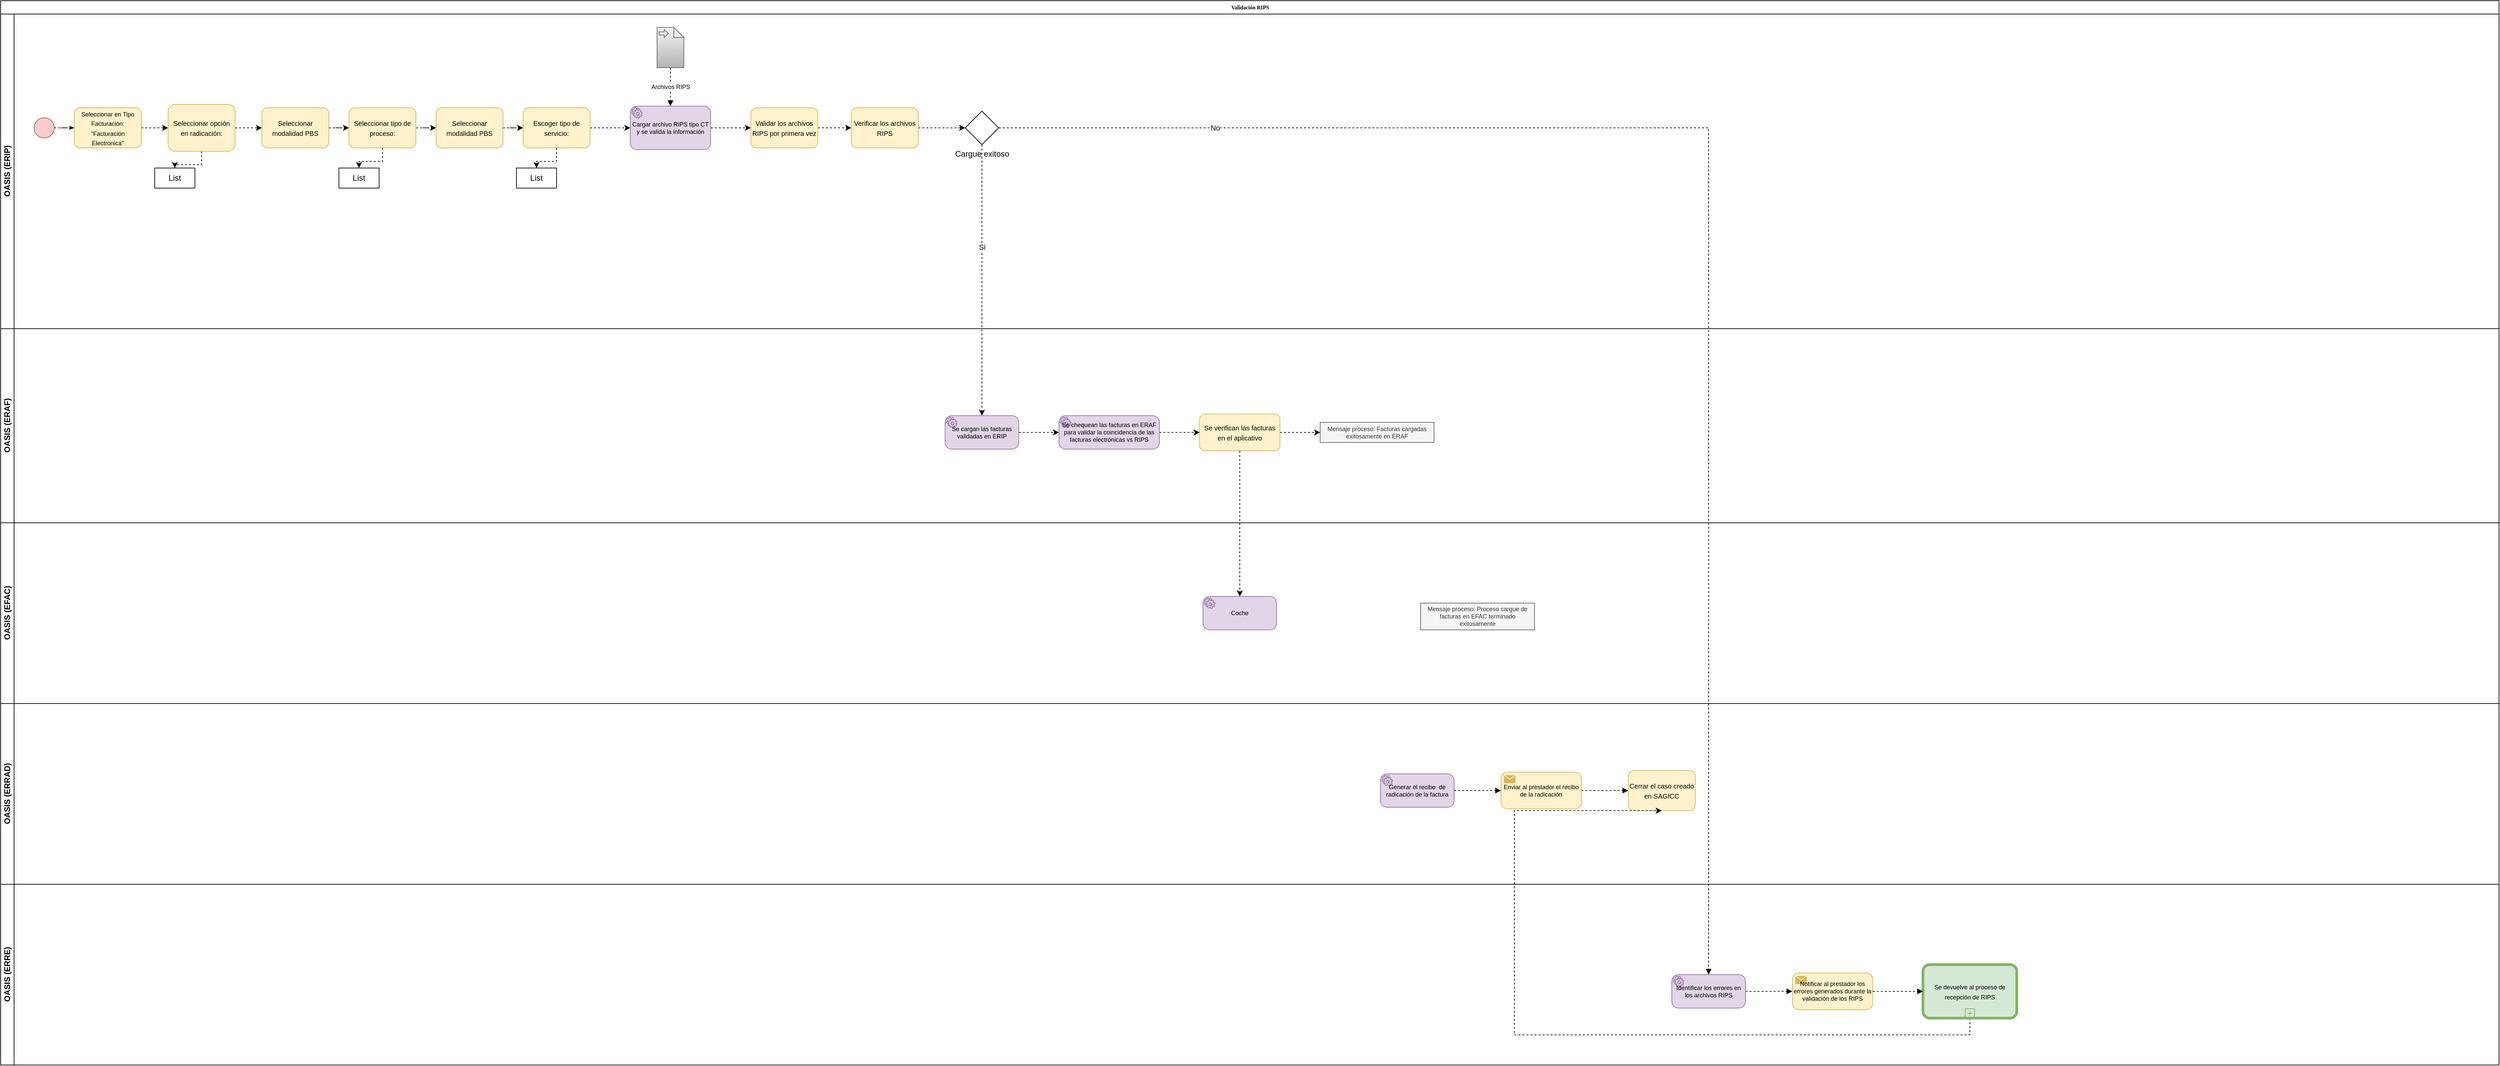 <mxfile compressed="true" version="20.8.20" type="github"><diagram name="Validación de RIPS" id="c7488fd3-1785-93aa-aadb-54a6760d102a"><mxGraphModel dx="1244" dy="581" grid="1" gridSize="10" guides="1" tooltips="1" connect="1" arrows="1" fold="1" page="1" pageScale="1" pageWidth="4681" pageHeight="3300" background="none" math="0" shadow="0"><root><mxCell id="0"/><mxCell id="1" parent="0"/><mxCell id="2b4e8129b02d487f-1" value="Validación RIPS" style="swimlane;html=1;childLayout=stackLayout;horizontal=1;startSize=20;horizontalStack=0;rounded=0;shadow=0;labelBackgroundColor=none;strokeWidth=1;fontFamily=Verdana;fontSize=8;align=center;" parent="1" vertex="1"><mxGeometry x="10" y="10" width="3730" height="1590" as="geometry"/></mxCell><mxCell id="2b4e8129b02d487f-2" value="OASIS (ERIP)" style="swimlane;html=1;startSize=20;horizontal=0;" parent="2b4e8129b02d487f-1" vertex="1"><mxGeometry y="20" width="3730" height="470" as="geometry"/></mxCell><mxCell id="2b4e8129b02d487f-18" style="edgeStyle=orthogonalEdgeStyle;rounded=0;html=1;labelBackgroundColor=none;startArrow=none;startFill=0;startSize=5;endArrow=classicThin;endFill=1;endSize=5;jettySize=auto;orthogonalLoop=1;strokeWidth=1;fontFamily=Verdana;fontSize=8;dashed=1;exitX=1;exitY=0.5;exitDx=0;exitDy=0;" parent="2b4e8129b02d487f-2" source="2b4e8129b02d487f-5" target="2b4e8129b02d487f-6" edge="1"><mxGeometry relative="1" as="geometry"><mxPoint x="80" y="160" as="sourcePoint"/></mxGeometry></mxCell><mxCell id="2b4e8129b02d487f-5" value="" style="ellipse;whiteSpace=wrap;html=1;rounded=0;shadow=0;labelBackgroundColor=none;strokeWidth=1;fontFamily=Verdana;fontSize=8;align=center;fillColor=#f8cecc;strokeColor=#b85450;" parent="2b4e8129b02d487f-2" vertex="1"><mxGeometry x="50" y="155" width="30" height="30" as="geometry"/></mxCell><mxCell id="Vx50aO-jmptsuge46lNL-2" style="edgeStyle=orthogonalEdgeStyle;rounded=0;orthogonalLoop=1;jettySize=auto;html=1;dashed=1;fontFamily=Helvetica;fontSize=9;entryX=0;entryY=0.5;entryDx=0;entryDy=0;" parent="2b4e8129b02d487f-2" source="2b4e8129b02d487f-6" target="Vx50aO-jmptsuge46lNL-3" edge="1"><mxGeometry relative="1" as="geometry"><mxPoint x="270" y="160" as="targetPoint"/></mxGeometry></mxCell><mxCell id="2b4e8129b02d487f-6" value="&lt;font style=&quot;font-size: 9px;&quot;&gt;Seleccionar en Tipo Facturación:&lt;br style=&quot;&quot;&gt;&quot;Facturación Electronica&quot;&lt;/font&gt;" style="rounded=1;whiteSpace=wrap;html=1;shadow=0;labelBackgroundColor=none;strokeWidth=1;fontFamily=Helvetica;fontSize=12;align=center;fillColor=#fff2cc;strokeColor=#d6b656;" parent="2b4e8129b02d487f-2" vertex="1"><mxGeometry x="110" y="140" width="100" height="60" as="geometry"/></mxCell><mxCell id="Vx50aO-jmptsuge46lNL-5" style="edgeStyle=orthogonalEdgeStyle;rounded=0;orthogonalLoop=1;jettySize=auto;html=1;dashed=1;fontFamily=Helvetica;fontSize=9;startArrow=none;" parent="2b4e8129b02d487f-2" edge="1"><mxGeometry relative="1" as="geometry"><mxPoint x="380" y="275" as="targetPoint"/><mxPoint x="380" y="275" as="sourcePoint"/></mxGeometry></mxCell><mxCell id="Vx50aO-jmptsuge46lNL-16" style="edgeStyle=orthogonalEdgeStyle;rounded=0;orthogonalLoop=1;jettySize=auto;html=1;dashed=1;fontFamily=Helvetica;fontSize=9;" parent="2b4e8129b02d487f-2" source="Vx50aO-jmptsuge46lNL-3" target="Vx50aO-jmptsuge46lNL-11" edge="1"><mxGeometry relative="1" as="geometry"/></mxCell><mxCell id="Qf04M64RglZdBMEQzayg-21" style="edgeStyle=orthogonalEdgeStyle;rounded=0;orthogonalLoop=1;jettySize=auto;html=1;entryX=0.5;entryY=0;entryDx=0;entryDy=0;dashed=1;" parent="2b4e8129b02d487f-2" source="Vx50aO-jmptsuge46lNL-3" target="Qf04M64RglZdBMEQzayg-17" edge="1"><mxGeometry relative="1" as="geometry"/></mxCell><mxCell id="Vx50aO-jmptsuge46lNL-3" value="&lt;font size=&quot;1&quot;&gt;Seleccionar opción en radicación:&lt;br&gt;&lt;/font&gt;" style="rounded=1;whiteSpace=wrap;html=1;shadow=0;labelBackgroundColor=none;strokeWidth=1;fontFamily=Helvetica;fontSize=12;align=center;fillColor=#fff2cc;strokeColor=#d6b656;" parent="2b4e8129b02d487f-2" vertex="1"><mxGeometry x="250" y="135" width="100" height="70" as="geometry"/></mxCell><mxCell id="Qf04M64RglZdBMEQzayg-46" style="edgeStyle=orthogonalEdgeStyle;rounded=0;orthogonalLoop=1;jettySize=auto;html=1;dashed=1;" parent="2b4e8129b02d487f-2" source="Vx50aO-jmptsuge46lNL-6" target="Vx50aO-jmptsuge46lNL-8" edge="1"><mxGeometry relative="1" as="geometry"/></mxCell><mxCell id="Vx50aO-jmptsuge46lNL-6" value="&lt;font size=&quot;1&quot;&gt;Seleccionar modalidad PBS&lt;/font&gt;" style="rounded=1;whiteSpace=wrap;html=1;shadow=0;labelBackgroundColor=none;strokeWidth=1;fontFamily=Helvetica;fontSize=12;align=center;fillColor=#fff2cc;strokeColor=#d6b656;" parent="2b4e8129b02d487f-2" vertex="1"><mxGeometry x="650" y="140" width="100" height="60" as="geometry"/></mxCell><mxCell id="Qf04M64RglZdBMEQzayg-14" style="edgeStyle=orthogonalEdgeStyle;rounded=0;orthogonalLoop=1;jettySize=auto;html=1;entryX=0.5;entryY=0;entryDx=0;entryDy=0;dashed=1;" parent="2b4e8129b02d487f-2" source="Vx50aO-jmptsuge46lNL-8" target="Qf04M64RglZdBMEQzayg-1" edge="1"><mxGeometry relative="1" as="geometry"/></mxCell><mxCell id="Qf04M64RglZdBMEQzayg-50" style="edgeStyle=orthogonalEdgeStyle;rounded=0;orthogonalLoop=1;jettySize=auto;html=1;entryX=0;entryY=0.5;entryDx=0;entryDy=0;entryPerimeter=0;dashed=1;" parent="2b4e8129b02d487f-2" source="Vx50aO-jmptsuge46lNL-8" target="Vx50aO-jmptsuge46lNL-10" edge="1"><mxGeometry relative="1" as="geometry"/></mxCell><mxCell id="Vx50aO-jmptsuge46lNL-8" value="&lt;font size=&quot;1&quot;&gt;Escoger tipo de servicio:&lt;br&gt;&lt;/font&gt;&lt;blockquote style=&quot;margin: 0 0 0 40px; border: none; padding: 0px;&quot;&gt;&lt;/blockquote&gt;&lt;blockquote style=&quot;margin: 0 0 0 40px; border: none; padding: 0px;&quot;&gt;&lt;/blockquote&gt;&lt;blockquote style=&quot;margin: 0 0 0 40px; border: none; padding: 0px;&quot;&gt;&lt;/blockquote&gt;&lt;blockquote style=&quot;margin: 0 0 0 40px; border: none; padding: 0px;&quot;&gt;&lt;/blockquote&gt;&lt;blockquote style=&quot;margin: 0 0 0 40px; border: none; padding: 0px;&quot;&gt;&lt;/blockquote&gt;" style="rounded=1;whiteSpace=wrap;html=1;shadow=0;labelBackgroundColor=none;strokeWidth=1;fontFamily=Helvetica;fontSize=12;align=center;fillColor=#fff2cc;strokeColor=#d6b656;" parent="2b4e8129b02d487f-2" vertex="1"><mxGeometry x="780" y="140" width="100" height="60" as="geometry"/></mxCell><mxCell id="Qf04M64RglZdBMEQzayg-51" style="edgeStyle=orthogonalEdgeStyle;rounded=0;orthogonalLoop=1;jettySize=auto;html=1;entryX=0;entryY=0.5;entryDx=0;entryDy=0;dashed=1;" parent="2b4e8129b02d487f-2" source="Vx50aO-jmptsuge46lNL-10" target="Qf04M64RglZdBMEQzayg-36" edge="1"><mxGeometry relative="1" as="geometry"><mxPoint x="1100" y="170" as="targetPoint"/></mxGeometry></mxCell><mxCell id="Vx50aO-jmptsuge46lNL-10" value="Cargar archivo RIPS tipo CT y se valida la información" style="points=[[0.25,0,0],[0.5,0,0],[0.75,0,0],[1,0.25,0],[1,0.5,0],[1,0.75,0],[0.75,1,0],[0.5,1,0],[0.25,1,0],[0,0.75,0],[0,0.5,0],[0,0.25,0]];shape=mxgraph.bpmn.task;whiteSpace=wrap;rectStyle=rounded;size=10;html=1;taskMarker=service;fontFamily=Helvetica;fontSize=9;fillColor=#e1d5e7;strokeColor=#9673a6;" parent="2b4e8129b02d487f-2" vertex="1"><mxGeometry x="940" y="137.5" width="120" height="65" as="geometry"/></mxCell><mxCell id="Vx50aO-jmptsuge46lNL-17" style="edgeStyle=orthogonalEdgeStyle;rounded=0;orthogonalLoop=1;jettySize=auto;html=1;entryX=0;entryY=0.5;entryDx=0;entryDy=0;dashed=1;fontFamily=Helvetica;fontSize=9;" parent="2b4e8129b02d487f-2" source="Vx50aO-jmptsuge46lNL-11" target="Vx50aO-jmptsuge46lNL-27" edge="1"><mxGeometry relative="1" as="geometry"><mxPoint x="640" y="170" as="targetPoint"/></mxGeometry></mxCell><mxCell id="Vx50aO-jmptsuge46lNL-11" value="&lt;font size=&quot;1&quot;&gt;Seleccionar modalidad PBS&lt;/font&gt;" style="rounded=1;whiteSpace=wrap;html=1;shadow=0;labelBackgroundColor=none;strokeWidth=1;fontFamily=Helvetica;fontSize=12;align=center;fillColor=#fff2cc;strokeColor=#d6b656;" parent="2b4e8129b02d487f-2" vertex="1"><mxGeometry x="390" y="140" width="100" height="60" as="geometry"/></mxCell><mxCell id="Qf04M64RglZdBMEQzayg-30" style="edgeStyle=orthogonalEdgeStyle;rounded=0;orthogonalLoop=1;jettySize=auto;html=1;dashed=1;" parent="2b4e8129b02d487f-2" source="Vx50aO-jmptsuge46lNL-27" target="Qf04M64RglZdBMEQzayg-22" edge="1"><mxGeometry relative="1" as="geometry"/></mxCell><mxCell id="Qf04M64RglZdBMEQzayg-45" style="edgeStyle=orthogonalEdgeStyle;rounded=0;orthogonalLoop=1;jettySize=auto;html=1;exitX=1;exitY=0.5;exitDx=0;exitDy=0;dashed=1;" parent="2b4e8129b02d487f-2" source="Vx50aO-jmptsuge46lNL-27" target="Vx50aO-jmptsuge46lNL-6" edge="1"><mxGeometry relative="1" as="geometry"/></mxCell><mxCell id="Vx50aO-jmptsuge46lNL-27" value="&lt;font size=&quot;1&quot;&gt;Seleccionar tipo de proceso:&lt;/font&gt;" style="rounded=1;whiteSpace=wrap;html=1;shadow=0;labelBackgroundColor=none;strokeWidth=1;fontFamily=Helvetica;fontSize=12;align=center;fillColor=#fff2cc;strokeColor=#d6b656;" parent="2b4e8129b02d487f-2" vertex="1"><mxGeometry x="520" y="140" width="100" height="60" as="geometry"/></mxCell><mxCell id="Qf04M64RglZdBMEQzayg-1" value="List" style="swimlane;fontStyle=0;childLayout=stackLayout;horizontal=1;startSize=30;horizontalStack=0;resizeParent=1;resizeParentMax=0;resizeLast=0;collapsible=1;marginBottom=0;whiteSpace=wrap;html=1;" parent="2b4e8129b02d487f-2" vertex="1" collapsed="1"><mxGeometry x="770" y="230" width="60" height="30" as="geometry"><mxRectangle x="770" y="230" width="120" height="240" as="alternateBounds"/></mxGeometry></mxCell><mxCell id="Qf04M64RglZdBMEQzayg-2" value="Urgencias" style="text;strokeColor=none;fillColor=none;align=left;verticalAlign=middle;spacingLeft=4;spacingRight=4;overflow=hidden;points=[[0,0.5],[1,0.5]];portConstraint=eastwest;rotatable=0;whiteSpace=wrap;html=1;" parent="Qf04M64RglZdBMEQzayg-1" vertex="1"><mxGeometry y="30" width="120" height="30" as="geometry"/></mxCell><mxCell id="Qf04M64RglZdBMEQzayg-3" value="Hospitalización" style="text;strokeColor=none;fillColor=none;align=left;verticalAlign=middle;spacingLeft=4;spacingRight=4;overflow=hidden;points=[[0,0.5],[1,0.5]];portConstraint=eastwest;rotatable=0;whiteSpace=wrap;html=1;" parent="Qf04M64RglZdBMEQzayg-1" vertex="1"><mxGeometry y="60" width="120" height="30" as="geometry"/></mxCell><mxCell id="Qf04M64RglZdBMEQzayg-4" value="Ambulatorio" style="text;strokeColor=none;fillColor=none;align=left;verticalAlign=middle;spacingLeft=4;spacingRight=4;overflow=hidden;points=[[0,0.5],[1,0.5]];portConstraint=eastwest;rotatable=0;whiteSpace=wrap;html=1;" parent="Qf04M64RglZdBMEQzayg-1" vertex="1"><mxGeometry y="90" width="120" height="30" as="geometry"/></mxCell><mxCell id="Qf04M64RglZdBMEQzayg-13" value="UCI" style="text;strokeColor=none;fillColor=none;align=left;verticalAlign=middle;spacingLeft=4;spacingRight=4;overflow=hidden;points=[[0,0.5],[1,0.5]];portConstraint=eastwest;rotatable=0;whiteSpace=wrap;html=1;" parent="Qf04M64RglZdBMEQzayg-1" vertex="1"><mxGeometry y="120" width="120" height="30" as="geometry"/></mxCell><mxCell id="Qf04M64RglZdBMEQzayg-12" value="Unificada" style="text;strokeColor=none;fillColor=none;align=left;verticalAlign=middle;spacingLeft=4;spacingRight=4;overflow=hidden;points=[[0,0.5],[1,0.5]];portConstraint=eastwest;rotatable=0;whiteSpace=wrap;html=1;" parent="Qf04M64RglZdBMEQzayg-1" vertex="1"><mxGeometry y="150" width="120" height="30" as="geometry"/></mxCell><mxCell id="Qf04M64RglZdBMEQzayg-11" value="Domiciliario" style="text;strokeColor=none;fillColor=none;align=left;verticalAlign=middle;spacingLeft=4;spacingRight=4;overflow=hidden;points=[[0,0.5],[1,0.5]];portConstraint=eastwest;rotatable=0;whiteSpace=wrap;html=1;" parent="Qf04M64RglZdBMEQzayg-1" vertex="1"><mxGeometry y="180" width="120" height="30" as="geometry"/></mxCell><mxCell id="Qf04M64RglZdBMEQzayg-10" value="Canastas" style="text;strokeColor=none;fillColor=none;align=left;verticalAlign=middle;spacingLeft=4;spacingRight=4;overflow=hidden;points=[[0,0.5],[1,0.5]];portConstraint=eastwest;rotatable=0;whiteSpace=wrap;html=1;" parent="Qf04M64RglZdBMEQzayg-1" vertex="1"><mxGeometry y="210" width="120" height="30" as="geometry"/></mxCell><mxCell id="Qf04M64RglZdBMEQzayg-17" value="List" style="swimlane;fontStyle=0;childLayout=stackLayout;horizontal=1;startSize=30;horizontalStack=0;resizeParent=1;resizeParentMax=0;resizeLast=0;collapsible=1;marginBottom=0;whiteSpace=wrap;html=1;" parent="2b4e8129b02d487f-2" vertex="1" collapsed="1"><mxGeometry x="230" y="230" width="60" height="30" as="geometry"><mxRectangle x="230" y="230" width="140" height="120" as="alternateBounds"/></mxGeometry></mxCell><mxCell id="Qf04M64RglZdBMEQzayg-18" value="OFICINA NO VISADA" style="text;strokeColor=none;fillColor=none;align=left;verticalAlign=middle;spacingLeft=4;spacingRight=4;overflow=hidden;points=[[0,0.5],[1,0.5]];portConstraint=eastwest;rotatable=0;whiteSpace=wrap;html=1;" parent="Qf04M64RglZdBMEQzayg-17" vertex="1"><mxGeometry y="30" width="140" height="30" as="geometry"/></mxCell><mxCell id="Qf04M64RglZdBMEQzayg-19" value="OFICINA" style="text;strokeColor=none;fillColor=none;align=left;verticalAlign=middle;spacingLeft=4;spacingRight=4;overflow=hidden;points=[[0,0.5],[1,0.5]];portConstraint=eastwest;rotatable=0;whiteSpace=wrap;html=1;" parent="Qf04M64RglZdBMEQzayg-17" vertex="1"><mxGeometry y="60" width="140" height="30" as="geometry"/></mxCell><mxCell id="Qf04M64RglZdBMEQzayg-20" value="FACTURA NO VISADA" style="text;strokeColor=none;fillColor=none;align=left;verticalAlign=middle;spacingLeft=4;spacingRight=4;overflow=hidden;points=[[0,0.5],[1,0.5]];portConstraint=eastwest;rotatable=0;whiteSpace=wrap;html=1;" parent="Qf04M64RglZdBMEQzayg-17" vertex="1"><mxGeometry y="90" width="140" height="30" as="geometry"/></mxCell><mxCell id="Qf04M64RglZdBMEQzayg-22" value="List" style="swimlane;fontStyle=0;childLayout=stackLayout;horizontal=1;startSize=30;horizontalStack=0;resizeParent=1;resizeParentMax=0;resizeLast=0;collapsible=1;marginBottom=0;whiteSpace=wrap;html=1;" parent="2b4e8129b02d487f-2" vertex="1" collapsed="1"><mxGeometry x="505" y="230" width="60" height="30" as="geometry"><mxRectangle x="505" y="230" width="130" height="150" as="alternateBounds"/></mxGeometry></mxCell><mxCell id="Qf04M64RglZdBMEQzayg-23" value="PRIMERA VEZ" style="text;strokeColor=none;fillColor=none;align=left;verticalAlign=middle;spacingLeft=4;spacingRight=4;overflow=hidden;points=[[0,0.5],[1,0.5]];portConstraint=eastwest;rotatable=0;whiteSpace=wrap;html=1;" parent="Qf04M64RglZdBMEQzayg-22" vertex="1"><mxGeometry y="30" width="130" height="30" as="geometry"/></mxCell><mxCell id="Qf04M64RglZdBMEQzayg-24" value="VERIFICACIÓN" style="text;strokeColor=none;fillColor=none;align=left;verticalAlign=middle;spacingLeft=4;spacingRight=4;overflow=hidden;points=[[0,0.5],[1,0.5]];portConstraint=eastwest;rotatable=0;whiteSpace=wrap;html=1;" parent="Qf04M64RglZdBMEQzayg-22" vertex="1"><mxGeometry y="60" width="130" height="30" as="geometry"/></mxCell><mxCell id="Qf04M64RglZdBMEQzayg-25" value="DEVOLUCIÓN" style="text;strokeColor=none;fillColor=none;align=left;verticalAlign=middle;spacingLeft=4;spacingRight=4;overflow=hidden;points=[[0,0.5],[1,0.5]];portConstraint=eastwest;rotatable=0;whiteSpace=wrap;html=1;" parent="Qf04M64RglZdBMEQzayg-22" vertex="1"><mxGeometry y="90" width="130" height="30" as="geometry"/></mxCell><mxCell id="Qf04M64RglZdBMEQzayg-26" value="ANTICIPO" style="text;strokeColor=none;fillColor=none;align=left;verticalAlign=middle;spacingLeft=4;spacingRight=4;overflow=hidden;points=[[0,0.5],[1,0.5]];portConstraint=eastwest;rotatable=0;whiteSpace=wrap;html=1;" parent="Qf04M64RglZdBMEQzayg-22" vertex="1"><mxGeometry y="120" width="130" height="30" as="geometry"/></mxCell><mxCell id="2cUvuNb6GvdLBNsSZaEv-6" style="edgeStyle=orthogonalEdgeStyle;rounded=0;orthogonalLoop=1;jettySize=auto;html=1;dashed=1;strokeColor=default;startArrow=none;startFill=0;endArrow=classic;endFill=1;" parent="2b4e8129b02d487f-2" source="Qf04M64RglZdBMEQzayg-36" target="Qf04M64RglZdBMEQzayg-43" edge="1"><mxGeometry relative="1" as="geometry"/></mxCell><mxCell id="Qf04M64RglZdBMEQzayg-36" value="&lt;font size=&quot;1&quot;&gt;Validar los archivos RIPS por primera vez&lt;/font&gt;" style="rounded=1;whiteSpace=wrap;html=1;shadow=0;labelBackgroundColor=none;strokeWidth=1;fontFamily=Helvetica;fontSize=12;align=center;fillColor=#fff2cc;strokeColor=#d6b656;" parent="2b4e8129b02d487f-2" vertex="1"><mxGeometry x="1120" y="140" width="100" height="60" as="geometry"/></mxCell><mxCell id="2cUvuNb6GvdLBNsSZaEv-7" style="edgeStyle=orthogonalEdgeStyle;rounded=0;orthogonalLoop=1;jettySize=auto;html=1;dashed=1;strokeColor=default;startArrow=none;startFill=0;endArrow=classic;endFill=1;entryX=0;entryY=0.5;entryDx=0;entryDy=0;entryPerimeter=0;" parent="2b4e8129b02d487f-2" source="Qf04M64RglZdBMEQzayg-43" target="Qf04M64RglZdBMEQzayg-53" edge="1"><mxGeometry relative="1" as="geometry"><mxPoint x="1430" y="170" as="targetPoint"/></mxGeometry></mxCell><mxCell id="Qf04M64RglZdBMEQzayg-43" value="&lt;font size=&quot;1&quot;&gt;Verificar los archivos RIPS&lt;/font&gt;" style="rounded=1;whiteSpace=wrap;html=1;shadow=0;labelBackgroundColor=none;strokeWidth=1;fontFamily=Helvetica;fontSize=12;align=center;fillColor=#fff2cc;strokeColor=#d6b656;" parent="2b4e8129b02d487f-2" vertex="1"><mxGeometry x="1270" y="140" width="100" height="60" as="geometry"/></mxCell><mxCell id="Qf04M64RglZdBMEQzayg-53" value="Cargue exitoso" style="points=[[0.25,0.25,0],[0.5,0,0],[0.75,0.25,0],[1,0.5,0],[0.75,0.75,0],[0.5,1,0],[0.25,0.75,0],[0,0.5,0]];shape=mxgraph.bpmn.gateway2;html=1;verticalLabelPosition=bottom;labelBackgroundColor=#ffffff;verticalAlign=top;align=center;perimeter=rhombusPerimeter;outlineConnect=0;outline=none;symbol=none;" parent="2b4e8129b02d487f-2" vertex="1"><mxGeometry x="1440" y="145" width="50" height="50" as="geometry"/></mxCell><mxCell id="Qf04M64RglZdBMEQzayg-87" value="Archivos RIPS" style="edgeStyle=orthogonalEdgeStyle;rounded=0;orthogonalLoop=1;jettySize=auto;html=1;dashed=1;fontSize=9;endArrow=block;endFill=1;" parent="2b4e8129b02d487f-2" source="Qf04M64RglZdBMEQzayg-86" target="Vx50aO-jmptsuge46lNL-10" edge="1"><mxGeometry relative="1" as="geometry"/></mxCell><mxCell id="Qf04M64RglZdBMEQzayg-86" value="" style="shape=mxgraph.bpmn.data;labelPosition=center;verticalLabelPosition=bottom;align=center;verticalAlign=top;whiteSpace=wrap;size=15;html=1;bpmnTransferType=input;fontSize=9;fillColor=#f5f5f5;gradientColor=#b3b3b3;strokeColor=#666666;" parent="2b4e8129b02d487f-2" vertex="1"><mxGeometry x="980" y="20" width="40" height="60" as="geometry"/></mxCell><mxCell id="Qf04M64RglZdBMEQzayg-54" style="edgeStyle=orthogonalEdgeStyle;rounded=0;orthogonalLoop=1;jettySize=auto;html=1;dashed=1;" parent="2b4e8129b02d487f-1" source="Qf04M64RglZdBMEQzayg-53" target="Vx50aO-jmptsuge46lNL-38" edge="1"><mxGeometry relative="1" as="geometry"><mxPoint x="1485" y="460" as="targetPoint"/></mxGeometry></mxCell><mxCell id="Qf04M64RglZdBMEQzayg-56" value="Si" style="edgeLabel;html=1;align=center;verticalAlign=middle;resizable=0;points=[];" parent="Qf04M64RglZdBMEQzayg-54" vertex="1" connectable="0"><mxGeometry x="-0.248" y="3" relative="1" as="geometry"><mxPoint x="-3" as="offset"/></mxGeometry></mxCell><mxCell id="Vx50aO-jmptsuge46lNL-34" value="&lt;font style=&quot;font-size: 12px;&quot;&gt;OASIS (ERAF)&lt;/font&gt;" style="swimlane;startSize=20;horizontal=0;html=1;fontFamily=Helvetica;fontSize=9;" parent="2b4e8129b02d487f-1" vertex="1"><mxGeometry y="490" width="3730" height="290" as="geometry"/></mxCell><mxCell id="fyACaE5IWEtV9gItJphS-1" style="edgeStyle=orthogonalEdgeStyle;rounded=0;orthogonalLoop=1;jettySize=auto;html=1;entryX=0;entryY=0.5;entryDx=0;entryDy=0;entryPerimeter=0;dashed=1;" edge="1" parent="Vx50aO-jmptsuge46lNL-34" source="Vx50aO-jmptsuge46lNL-38" target="1egLQnelc4qZ-zpZyoKj-2"><mxGeometry relative="1" as="geometry"/></mxCell><mxCell id="Vx50aO-jmptsuge46lNL-38" value="Se cargan las facturas validadas en ERIP" style="points=[[0.25,0,0],[0.5,0,0],[0.75,0,0],[1,0.25,0],[1,0.5,0],[1,0.75,0],[0.75,1,0],[0.5,1,0],[0.25,1,0],[0,0.75,0],[0,0.5,0],[0,0.25,0]];shape=mxgraph.bpmn.task;whiteSpace=wrap;rectStyle=rounded;size=10;html=1;taskMarker=service;fontFamily=Helvetica;fontSize=9;fillColor=#e1d5e7;strokeColor=#9673a6;" parent="Vx50aO-jmptsuge46lNL-34" vertex="1"><mxGeometry x="1410" y="130" width="110" height="50" as="geometry"/></mxCell><mxCell id="Vx50aO-jmptsuge46lNL-54" value="Mensaje proceso: Facturas cargadas exitosamente en ERAF" style="text;html=1;align=center;verticalAlign=middle;whiteSpace=wrap;rounded=0;fontSize=9;fontFamily=Helvetica;fillColor=#f5f5f5;fontColor=#333333;strokeColor=#666666;" parent="Vx50aO-jmptsuge46lNL-34" vertex="1"><mxGeometry x="1970" y="140" width="170" height="30" as="geometry"/></mxCell><mxCell id="fyACaE5IWEtV9gItJphS-2" style="edgeStyle=orthogonalEdgeStyle;rounded=0;orthogonalLoop=1;jettySize=auto;html=1;dashed=1;entryX=0;entryY=0.5;entryDx=0;entryDy=0;" edge="1" parent="Vx50aO-jmptsuge46lNL-34" source="1egLQnelc4qZ-zpZyoKj-2" target="1egLQnelc4qZ-zpZyoKj-4"><mxGeometry relative="1" as="geometry"><mxPoint x="1820" y="155" as="targetPoint"/></mxGeometry></mxCell><mxCell id="1egLQnelc4qZ-zpZyoKj-2" value="Se chequean las facturas en ERAF para validar la coincidencia de las facturas electrónicas vs RIPS" style="points=[[0.25,0,0],[0.5,0,0],[0.75,0,0],[1,0.25,0],[1,0.5,0],[1,0.75,0],[0.75,1,0],[0.5,1,0],[0.25,1,0],[0,0.75,0],[0,0.5,0],[0,0.25,0]];shape=mxgraph.bpmn.task;whiteSpace=wrap;rectStyle=rounded;size=10;html=1;taskMarker=service;fontFamily=Helvetica;fontSize=9;fillColor=#e1d5e7;strokeColor=#9673a6;" parent="Vx50aO-jmptsuge46lNL-34" vertex="1"><mxGeometry x="1580" y="130" width="150" height="50" as="geometry"/></mxCell><mxCell id="fyACaE5IWEtV9gItJphS-3" style="edgeStyle=orthogonalEdgeStyle;rounded=0;orthogonalLoop=1;jettySize=auto;html=1;entryX=0;entryY=0.5;entryDx=0;entryDy=0;dashed=1;" edge="1" parent="Vx50aO-jmptsuge46lNL-34" source="1egLQnelc4qZ-zpZyoKj-4" target="Vx50aO-jmptsuge46lNL-54"><mxGeometry relative="1" as="geometry"/></mxCell><mxCell id="1egLQnelc4qZ-zpZyoKj-4" value="&lt;font size=&quot;1&quot;&gt;Se verifican las facturas en el aplicativo&lt;/font&gt;" style="rounded=1;whiteSpace=wrap;html=1;shadow=0;labelBackgroundColor=none;strokeWidth=1;fontFamily=Helvetica;fontSize=12;align=center;fillColor=#fff2cc;strokeColor=#d6b656;" parent="Vx50aO-jmptsuge46lNL-34" vertex="1"><mxGeometry x="1790" y="127.5" width="120" height="55" as="geometry"/></mxCell><mxCell id="Vx50aO-jmptsuge46lNL-35" value="&lt;font style=&quot;font-size: 12px;&quot;&gt;OASIS (EFAC)&lt;/font&gt;" style="swimlane;startSize=20;horizontal=0;html=1;fontFamily=Helvetica;fontSize=9;" parent="2b4e8129b02d487f-1" vertex="1"><mxGeometry y="780" width="3730" height="270" as="geometry"/></mxCell><mxCell id="Qf04M64RglZdBMEQzayg-60" value="Coche" style="points=[[0.25,0,0],[0.5,0,0],[0.75,0,0],[1,0.25,0],[1,0.5,0],[1,0.75,0],[0.75,1,0],[0.5,1,0],[0.25,1,0],[0,0.75,0],[0,0.5,0],[0,0.25,0]];shape=mxgraph.bpmn.task;whiteSpace=wrap;rectStyle=rounded;size=10;html=1;taskMarker=service;fontFamily=Helvetica;fontSize=9;fillColor=#e1d5e7;strokeColor=#9673a6;" parent="Vx50aO-jmptsuge46lNL-35" vertex="1"><mxGeometry x="1795" y="110" width="110" height="50" as="geometry"/></mxCell><mxCell id="Qf04M64RglZdBMEQzayg-65" value="Mensaje proceso: Proceso cargue de facturas en EFAC terminado exitosamente" style="text;html=1;align=center;verticalAlign=middle;whiteSpace=wrap;rounded=0;fontSize=9;fontFamily=Helvetica;fillColor=#f5f5f5;fontColor=#333333;strokeColor=#666666;" parent="Vx50aO-jmptsuge46lNL-35" vertex="1"><mxGeometry x="2120" y="120" width="170" height="40" as="geometry"/></mxCell><mxCell id="Qf04M64RglZdBMEQzayg-94" style="edgeStyle=orthogonalEdgeStyle;rounded=0;orthogonalLoop=1;jettySize=auto;html=1;dashed=1;fontSize=9;endArrow=block;endFill=1;entryX=0.5;entryY=0;entryDx=0;entryDy=0;entryPerimeter=0;" parent="2b4e8129b02d487f-1" source="Qf04M64RglZdBMEQzayg-53" target="Qf04M64RglZdBMEQzayg-82" edge="1"><mxGeometry relative="1" as="geometry"><mxPoint x="2125" y="1530" as="targetPoint"/></mxGeometry></mxCell><mxCell id="2cUvuNb6GvdLBNsSZaEv-5" value="No" style="edgeLabel;html=1;align=center;verticalAlign=middle;resizable=0;points=[];" parent="Qf04M64RglZdBMEQzayg-94" vertex="1" connectable="0"><mxGeometry x="-0.722" relative="1" as="geometry"><mxPoint as="offset"/></mxGeometry></mxCell><mxCell id="Qf04M64RglZdBMEQzayg-67" value="&lt;font style=&quot;font-size: 12px;&quot;&gt;OASIS (ERRAD)&lt;/font&gt;" style="swimlane;startSize=20;horizontal=0;html=1;fontFamily=Helvetica;fontSize=9;" parent="2b4e8129b02d487f-1" vertex="1"><mxGeometry y="1050" width="3730" height="270" as="geometry"/></mxCell><mxCell id="Qf04M64RglZdBMEQzayg-75" style="edgeStyle=orthogonalEdgeStyle;rounded=0;orthogonalLoop=1;jettySize=auto;html=1;entryX=0;entryY=0.5;entryDx=0;entryDy=0;entryPerimeter=0;dashed=1;fontSize=9;endArrow=block;endFill=1;" parent="Qf04M64RglZdBMEQzayg-67" source="Qf04M64RglZdBMEQzayg-69" target="Qf04M64RglZdBMEQzayg-74" edge="1"><mxGeometry relative="1" as="geometry"/></mxCell><mxCell id="Qf04M64RglZdBMEQzayg-69" value="Generar el recibo&amp;nbsp; de radicación de la factura" style="points=[[0.25,0,0],[0.5,0,0],[0.75,0,0],[1,0.25,0],[1,0.5,0],[1,0.75,0],[0.75,1,0],[0.5,1,0],[0.25,1,0],[0,0.75,0],[0,0.5,0],[0,0.25,0]];shape=mxgraph.bpmn.task;whiteSpace=wrap;rectStyle=rounded;size=10;html=1;taskMarker=service;fontFamily=Helvetica;fontSize=9;fillColor=#e1d5e7;strokeColor=#9673a6;" parent="Qf04M64RglZdBMEQzayg-67" vertex="1"><mxGeometry x="2060" y="105" width="110" height="50" as="geometry"/></mxCell><mxCell id="Qf04M64RglZdBMEQzayg-78" style="edgeStyle=orthogonalEdgeStyle;rounded=0;orthogonalLoop=1;jettySize=auto;html=1;dashed=1;fontSize=9;endArrow=block;endFill=1;entryX=0;entryY=0.5;entryDx=0;entryDy=0;" parent="Qf04M64RglZdBMEQzayg-67" source="Qf04M64RglZdBMEQzayg-74" target="Qf04M64RglZdBMEQzayg-79" edge="1"><mxGeometry relative="1" as="geometry"><mxPoint x="2655" y="180" as="targetPoint"/></mxGeometry></mxCell><mxCell id="Qf04M64RglZdBMEQzayg-74" value="Enviar al prestador el recibo de la radicación" style="points=[[0.25,0,0],[0.5,0,0],[0.75,0,0],[1,0.25,0],[1,0.5,0],[1,0.75,0],[0.75,1,0],[0.5,1,0],[0.25,1,0],[0,0.75,0],[0,0.5,0],[0,0.25,0]];shape=mxgraph.bpmn.task;whiteSpace=wrap;rectStyle=rounded;size=10;html=1;taskMarker=send;fontSize=9;fillColor=#fff2cc;strokeColor=#d6b656;" parent="Qf04M64RglZdBMEQzayg-67" vertex="1"><mxGeometry x="2240" y="102.5" width="120" height="55" as="geometry"/></mxCell><mxCell id="Qf04M64RglZdBMEQzayg-79" value="&lt;font size=&quot;1&quot;&gt;Cerrar el caso creado en SAGICC&lt;/font&gt;" style="rounded=1;whiteSpace=wrap;html=1;shadow=0;labelBackgroundColor=none;strokeWidth=1;fontFamily=Helvetica;fontSize=12;align=center;fillColor=#fff2cc;strokeColor=#d6b656;" parent="Qf04M64RglZdBMEQzayg-67" vertex="1"><mxGeometry x="2430" y="100" width="100" height="60" as="geometry"/></mxCell><mxCell id="2cUvuNb6GvdLBNsSZaEv-10" style="edgeStyle=orthogonalEdgeStyle;rounded=0;orthogonalLoop=1;jettySize=auto;html=1;entryX=0.5;entryY=1;entryDx=0;entryDy=0;dashed=1;strokeColor=default;startArrow=none;startFill=0;endArrow=classic;endFill=1;" parent="2b4e8129b02d487f-1" source="Qf04M64RglZdBMEQzayg-58" target="Qf04M64RglZdBMEQzayg-79" edge="1"><mxGeometry relative="1" as="geometry"><Array as="points"><mxPoint x="2940" y="1545"/><mxPoint x="2260" y="1545"/></Array></mxGeometry></mxCell><mxCell id="Qf04M64RglZdBMEQzayg-80" value="&lt;font style=&quot;font-size: 12px;&quot;&gt;OASIS (ERRE)&lt;/font&gt;" style="swimlane;startSize=20;horizontal=0;html=1;fontFamily=Helvetica;fontSize=9;" parent="2b4e8129b02d487f-1" vertex="1"><mxGeometry y="1320" width="3730" height="270" as="geometry"/></mxCell><mxCell id="Qf04M64RglZdBMEQzayg-81" style="edgeStyle=orthogonalEdgeStyle;rounded=0;orthogonalLoop=1;jettySize=auto;html=1;entryX=0;entryY=0.5;entryDx=0;entryDy=0;entryPerimeter=0;dashed=1;fontSize=9;endArrow=block;endFill=1;" parent="Qf04M64RglZdBMEQzayg-80" source="Qf04M64RglZdBMEQzayg-82" target="Qf04M64RglZdBMEQzayg-84" edge="1"><mxGeometry relative="1" as="geometry"/></mxCell><mxCell id="Qf04M64RglZdBMEQzayg-82" value="Identificar los errores en los archivos RIPS" style="points=[[0.25,0,0],[0.5,0,0],[0.75,0,0],[1,0.25,0],[1,0.5,0],[1,0.75,0],[0.75,1,0],[0.5,1,0],[0.25,1,0],[0,0.75,0],[0,0.5,0],[0,0.25,0]];shape=mxgraph.bpmn.task;whiteSpace=wrap;rectStyle=rounded;size=10;html=1;taskMarker=service;fontFamily=Helvetica;fontSize=9;fillColor=#e1d5e7;strokeColor=#9673a6;" parent="Qf04M64RglZdBMEQzayg-80" vertex="1"><mxGeometry x="2495" y="135" width="110" height="50" as="geometry"/></mxCell><mxCell id="Qf04M64RglZdBMEQzayg-84" value="Notificar al prestador los errores generados durante la validación de los RIPS" style="points=[[0.25,0,0],[0.5,0,0],[0.75,0,0],[1,0.25,0],[1,0.5,0],[1,0.75,0],[0.75,1,0],[0.5,1,0],[0.25,1,0],[0,0.75,0],[0,0.5,0],[0,0.25,0]];shape=mxgraph.bpmn.task;whiteSpace=wrap;rectStyle=rounded;size=10;html=1;taskMarker=send;fontSize=9;fillColor=#fff2cc;strokeColor=#d6b656;" parent="Qf04M64RglZdBMEQzayg-80" vertex="1"><mxGeometry x="2675" y="132.5" width="120" height="55" as="geometry"/></mxCell><UserObject label="&lt;font style=&quot;font-size: 9px;&quot;&gt;Se devuelve al proceso de recepción de RIPS&lt;/font&gt;" link="https://app.diagrams.net/#Hkevinjporto%2FDiagramas-de-procesos%2Fmain%2FDiagrama_recepci%C3%B3n_RIPS" id="Qf04M64RglZdBMEQzayg-58"><mxCell style="points=[[0.25,0,0],[0.5,0,0],[0.75,0,0],[1,0.25,0],[1,0.5,0],[1,0.75,0],[0.75,1,0],[0.5,1,0],[0.25,1,0],[0,0.75,0],[0,0.5,0],[0,0.25,0]];shape=mxgraph.bpmn.task;whiteSpace=wrap;rectStyle=rounded;size=10;html=1;bpmnShapeType=call;isLoopSub=1;fillColor=#d5e8d4;strokeColor=#82b366;" parent="Qf04M64RglZdBMEQzayg-80" vertex="1"><mxGeometry x="2870" y="120" width="140" height="80" as="geometry"/></mxCell></UserObject><mxCell id="Qf04M64RglZdBMEQzayg-95" style="edgeStyle=orthogonalEdgeStyle;rounded=0;orthogonalLoop=1;jettySize=auto;html=1;entryX=0;entryY=0.5;entryDx=0;entryDy=0;entryPerimeter=0;dashed=1;fontSize=9;endArrow=block;endFill=1;" parent="Qf04M64RglZdBMEQzayg-80" source="Qf04M64RglZdBMEQzayg-84" target="Qf04M64RglZdBMEQzayg-58" edge="1"><mxGeometry relative="1" as="geometry"><Array as="points"/></mxGeometry></mxCell><mxCell id="fyACaE5IWEtV9gItJphS-4" style="edgeStyle=orthogonalEdgeStyle;rounded=0;orthogonalLoop=1;jettySize=auto;html=1;dashed=1;entryX=0.5;entryY=0;entryDx=0;entryDy=0;entryPerimeter=0;" edge="1" parent="2b4e8129b02d487f-1" source="1egLQnelc4qZ-zpZyoKj-4" target="Qf04M64RglZdBMEQzayg-60"><mxGeometry relative="1" as="geometry"><mxPoint x="1850" y="880" as="targetPoint"/></mxGeometry></mxCell></root></mxGraphModel></diagram></mxfile>